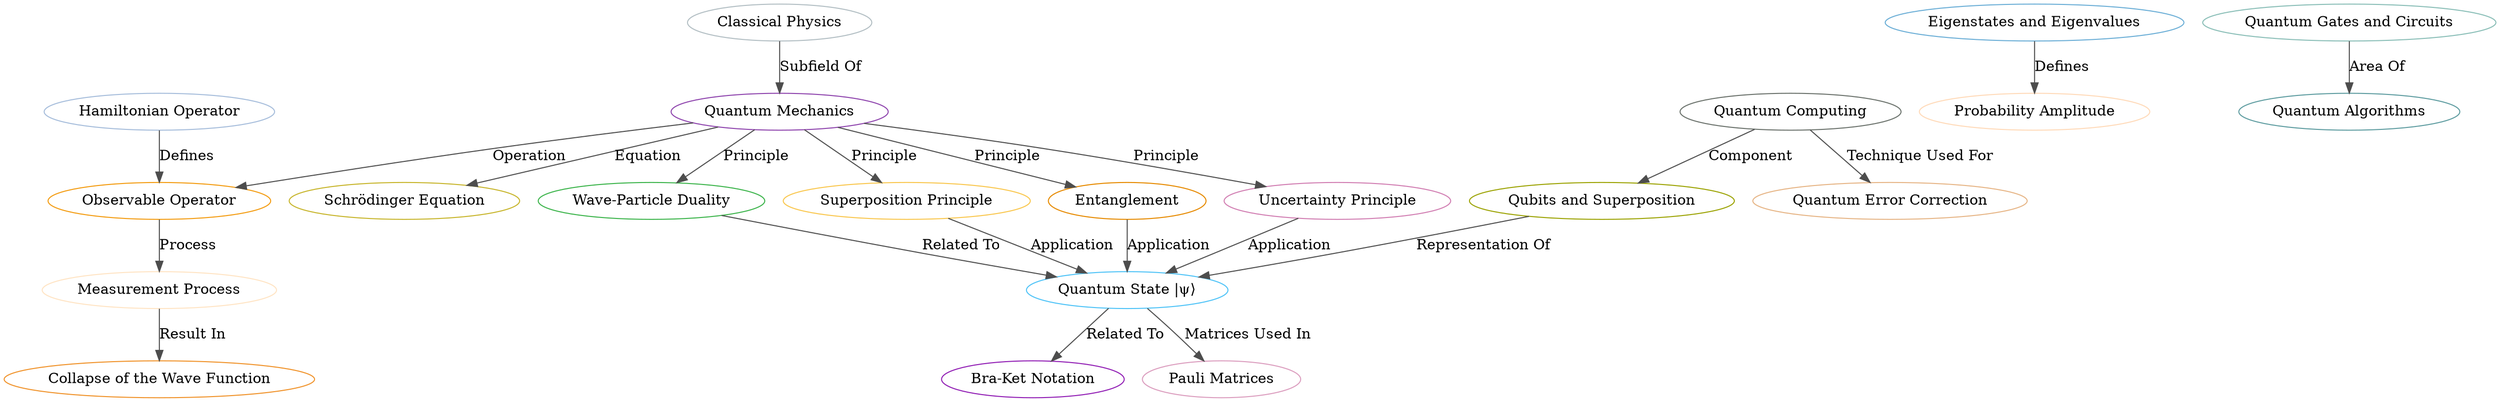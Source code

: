 // Knowledge Graph
digraph {
	0 [label="Classical Physics" color="#B2bec3"]
	1 [label="Quantum Mechanics" color="#8e44ad"]
	2 [label="Wave-Particle Duality" color="#3cb44b"]
	3 [label="Superposition Principle" color="#f9c74f"]
	4 [label=Entanglement color="#e68a00"]
	5 [label="Uncertainty Principle" color="#d17eb2"]
	6 [label="Quantum State |ψ⟩" color="#4fc3f7"]
	7 [label="Bra-Ket Notation" color="#911eb4"]
	8 [label="Observable Operator" color="#f39c12"]
	9 [label="Eigenstates and Eigenvalues" color="#6baed6"]
	10 [label="Probability Amplitude" color="#ffdab9"]
	11 [label="Measurement Process" color="#ffe4c4"]
	12 [label="Collapse of the Wave Function" color="#f0932b"]
	13 [label="Schrödinger Equation" color="#c7b52c"]
	14 [label="Hamiltonian Operator" color="#a6bddb"]
	15 [label="Pauli Matrices" color="#db9dbe"]
	16 [label="Quantum Gates and Circuits" color="#8abeb7"]
	17 [label="Quantum Algorithms" color="#5e9ca0"]
	18 [label="Quantum Computing" color="#6b726c"]
	19 [label="Qubits and Superposition" color="#9ca304"]
	20 [label="Quantum Error Correction" color="#e6b586"]
	0 -> 1 [label="Subfield Of" color="#4d4d4d"]
	1 -> 2 [label=Principle color="#4d4d4d"]
	1 -> 3 [label=Principle color="#4d4d4d"]
	1 -> 4 [label=Principle color="#4d4d4d"]
	1 -> 5 [label=Principle color="#4d4d4d"]
	2 -> 6 [label="Related To" color="#4d4d4d"]
	3 -> 6 [label=Application color="#4d4d4d"]
	4 -> 6 [label=Application color="#4d4d4d"]
	5 -> 6 [label=Application color="#4d4d4d"]
	6 -> 7 [label="Related To" color="#4d4d4d"]
	1 -> 8 [label=Operation color="#4d4d4d"]
	9 -> 10 [label=Defines color="#4d4d4d"]
	8 -> 11 [label=Process color="#4d4d4d"]
	11 -> 12 [label="Result In" color="#4d4d4d"]
	1 -> 13 [label=Equation color="#4d4d4d"]
	14 -> 8 [label=Defines color="#4d4d4d"]
	6 -> 15 [label="Matrices Used In" color="#4d4d4d"]
	16 -> 17 [label="Area Of" color="#4d4d4d"]
	18 -> 19 [label=Component color="#4d4d4d"]
	19 -> 6 [label="Representation Of" color="#4d4d4d"]
	18 -> 20 [label="Technique Used For" color="#4d4d4d"]
}

